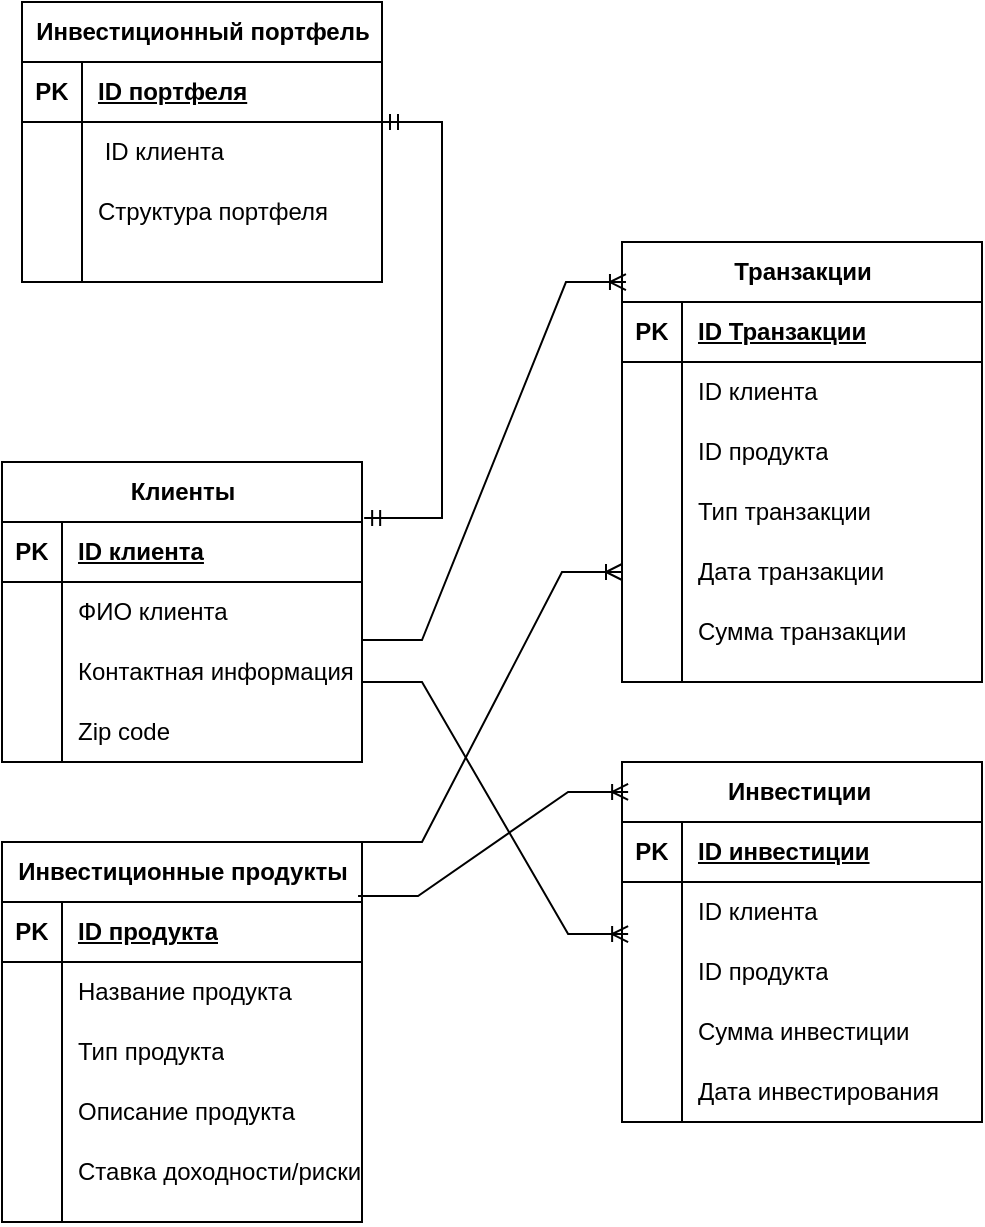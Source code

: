 <mxfile version="24.0.5" type="github">
  <diagram name="Page-1" id="e56a1550-8fbb-45ad-956c-1786394a9013">
    <mxGraphModel dx="1434" dy="1616" grid="1" gridSize="10" guides="1" tooltips="1" connect="1" arrows="1" fold="1" page="1" pageScale="1" pageWidth="1100" pageHeight="850" background="none" math="0" shadow="0">
      <root>
        <mxCell id="0" />
        <mxCell id="1" parent="0" />
        <mxCell id="nEIWV8olAWSCqlN2Je9V-7" value="Клиенты" style="shape=table;startSize=30;container=1;collapsible=1;childLayout=tableLayout;fixedRows=1;rowLines=0;fontStyle=1;align=center;resizeLast=1;html=1;" parent="1" vertex="1">
          <mxGeometry x="90" y="170" width="180" height="150" as="geometry" />
        </mxCell>
        <mxCell id="nEIWV8olAWSCqlN2Je9V-8" value="" style="shape=tableRow;horizontal=0;startSize=0;swimlaneHead=0;swimlaneBody=0;fillColor=none;collapsible=0;dropTarget=0;points=[[0,0.5],[1,0.5]];portConstraint=eastwest;top=0;left=0;right=0;bottom=1;" parent="nEIWV8olAWSCqlN2Je9V-7" vertex="1">
          <mxGeometry y="30" width="180" height="30" as="geometry" />
        </mxCell>
        <mxCell id="nEIWV8olAWSCqlN2Je9V-9" value="PK" style="shape=partialRectangle;connectable=0;fillColor=none;top=0;left=0;bottom=0;right=0;fontStyle=1;overflow=hidden;whiteSpace=wrap;html=1;" parent="nEIWV8olAWSCqlN2Je9V-8" vertex="1">
          <mxGeometry width="30" height="30" as="geometry">
            <mxRectangle width="30" height="30" as="alternateBounds" />
          </mxGeometry>
        </mxCell>
        <mxCell id="nEIWV8olAWSCqlN2Je9V-10" value="ID клиента" style="shape=partialRectangle;connectable=0;fillColor=none;top=0;left=0;bottom=0;right=0;align=left;spacingLeft=6;fontStyle=5;overflow=hidden;whiteSpace=wrap;html=1;" parent="nEIWV8olAWSCqlN2Je9V-8" vertex="1">
          <mxGeometry x="30" width="150" height="30" as="geometry">
            <mxRectangle width="150" height="30" as="alternateBounds" />
          </mxGeometry>
        </mxCell>
        <mxCell id="nEIWV8olAWSCqlN2Je9V-11" value="" style="shape=tableRow;horizontal=0;startSize=0;swimlaneHead=0;swimlaneBody=0;fillColor=none;collapsible=0;dropTarget=0;points=[[0,0.5],[1,0.5]];portConstraint=eastwest;top=0;left=0;right=0;bottom=0;" parent="nEIWV8olAWSCqlN2Je9V-7" vertex="1">
          <mxGeometry y="60" width="180" height="30" as="geometry" />
        </mxCell>
        <mxCell id="nEIWV8olAWSCqlN2Je9V-12" value="" style="shape=partialRectangle;connectable=0;fillColor=none;top=0;left=0;bottom=0;right=0;editable=1;overflow=hidden;whiteSpace=wrap;html=1;" parent="nEIWV8olAWSCqlN2Je9V-11" vertex="1">
          <mxGeometry width="30" height="30" as="geometry">
            <mxRectangle width="30" height="30" as="alternateBounds" />
          </mxGeometry>
        </mxCell>
        <mxCell id="nEIWV8olAWSCqlN2Je9V-13" value="ФИО клиента" style="shape=partialRectangle;connectable=0;fillColor=none;top=0;left=0;bottom=0;right=0;align=left;spacingLeft=6;overflow=hidden;whiteSpace=wrap;html=1;" parent="nEIWV8olAWSCqlN2Je9V-11" vertex="1">
          <mxGeometry x="30" width="150" height="30" as="geometry">
            <mxRectangle width="150" height="30" as="alternateBounds" />
          </mxGeometry>
        </mxCell>
        <mxCell id="nEIWV8olAWSCqlN2Je9V-14" value="" style="shape=tableRow;horizontal=0;startSize=0;swimlaneHead=0;swimlaneBody=0;fillColor=none;collapsible=0;dropTarget=0;points=[[0,0.5],[1,0.5]];portConstraint=eastwest;top=0;left=0;right=0;bottom=0;" parent="nEIWV8olAWSCqlN2Je9V-7" vertex="1">
          <mxGeometry y="90" width="180" height="30" as="geometry" />
        </mxCell>
        <mxCell id="nEIWV8olAWSCqlN2Je9V-15" value="" style="shape=partialRectangle;connectable=0;fillColor=none;top=0;left=0;bottom=0;right=0;editable=1;overflow=hidden;whiteSpace=wrap;html=1;" parent="nEIWV8olAWSCqlN2Je9V-14" vertex="1">
          <mxGeometry width="30" height="30" as="geometry">
            <mxRectangle width="30" height="30" as="alternateBounds" />
          </mxGeometry>
        </mxCell>
        <mxCell id="nEIWV8olAWSCqlN2Je9V-16" value="Контактная информация" style="shape=partialRectangle;connectable=0;fillColor=none;top=0;left=0;bottom=0;right=0;align=left;spacingLeft=6;overflow=hidden;whiteSpace=wrap;html=1;" parent="nEIWV8olAWSCqlN2Je9V-14" vertex="1">
          <mxGeometry x="30" width="150" height="30" as="geometry">
            <mxRectangle width="150" height="30" as="alternateBounds" />
          </mxGeometry>
        </mxCell>
        <mxCell id="nEIWV8olAWSCqlN2Je9V-17" value="" style="shape=tableRow;horizontal=0;startSize=0;swimlaneHead=0;swimlaneBody=0;fillColor=none;collapsible=0;dropTarget=0;points=[[0,0.5],[1,0.5]];portConstraint=eastwest;top=0;left=0;right=0;bottom=0;" parent="nEIWV8olAWSCqlN2Je9V-7" vertex="1">
          <mxGeometry y="120" width="180" height="30" as="geometry" />
        </mxCell>
        <mxCell id="nEIWV8olAWSCqlN2Je9V-18" value="" style="shape=partialRectangle;connectable=0;fillColor=none;top=0;left=0;bottom=0;right=0;editable=1;overflow=hidden;whiteSpace=wrap;html=1;" parent="nEIWV8olAWSCqlN2Je9V-17" vertex="1">
          <mxGeometry width="30" height="30" as="geometry">
            <mxRectangle width="30" height="30" as="alternateBounds" />
          </mxGeometry>
        </mxCell>
        <mxCell id="nEIWV8olAWSCqlN2Je9V-19" value="Zip code" style="shape=partialRectangle;connectable=0;fillColor=none;top=0;left=0;bottom=0;right=0;align=left;spacingLeft=6;overflow=hidden;whiteSpace=wrap;html=1;" parent="nEIWV8olAWSCqlN2Je9V-17" vertex="1">
          <mxGeometry x="30" width="150" height="30" as="geometry">
            <mxRectangle width="150" height="30" as="alternateBounds" />
          </mxGeometry>
        </mxCell>
        <mxCell id="nEIWV8olAWSCqlN2Je9V-53" value="" style="endArrow=none;html=1;rounded=0;" parent="1" edge="1">
          <mxGeometry width="50" height="50" relative="1" as="geometry">
            <mxPoint x="430" y="470" as="sourcePoint" />
            <mxPoint x="430" y="500" as="targetPoint" />
          </mxGeometry>
        </mxCell>
        <mxCell id="nEIWV8olAWSCqlN2Je9V-71" value="" style="endArrow=none;html=1;rounded=0;" parent="1" edge="1">
          <mxGeometry width="50" height="50" relative="1" as="geometry">
            <mxPoint x="430" y="280" as="sourcePoint" />
            <mxPoint x="430" y="210" as="targetPoint" />
          </mxGeometry>
        </mxCell>
        <mxCell id="nEIWV8olAWSCqlN2Je9V-72" value="Инвестиционный портфель" style="shape=table;startSize=30;container=1;collapsible=1;childLayout=tableLayout;fixedRows=1;rowLines=0;fontStyle=1;align=center;resizeLast=1;html=1;" parent="1" vertex="1">
          <mxGeometry x="100" y="-60" width="180" height="140" as="geometry" />
        </mxCell>
        <mxCell id="nEIWV8olAWSCqlN2Je9V-73" value="" style="shape=tableRow;horizontal=0;startSize=0;swimlaneHead=0;swimlaneBody=0;fillColor=none;collapsible=0;dropTarget=0;points=[[0,0.5],[1,0.5]];portConstraint=eastwest;top=0;left=0;right=0;bottom=1;" parent="nEIWV8olAWSCqlN2Je9V-72" vertex="1">
          <mxGeometry y="30" width="180" height="30" as="geometry" />
        </mxCell>
        <mxCell id="nEIWV8olAWSCqlN2Je9V-74" value="PK" style="shape=partialRectangle;connectable=0;fillColor=none;top=0;left=0;bottom=0;right=0;fontStyle=1;overflow=hidden;whiteSpace=wrap;html=1;" parent="nEIWV8olAWSCqlN2Je9V-73" vertex="1">
          <mxGeometry width="30" height="30" as="geometry">
            <mxRectangle width="30" height="30" as="alternateBounds" />
          </mxGeometry>
        </mxCell>
        <mxCell id="nEIWV8olAWSCqlN2Je9V-75" value="ID портфеля" style="shape=partialRectangle;connectable=0;fillColor=none;top=0;left=0;bottom=0;right=0;align=left;spacingLeft=6;fontStyle=5;overflow=hidden;whiteSpace=wrap;html=1;" parent="nEIWV8olAWSCqlN2Je9V-73" vertex="1">
          <mxGeometry x="30" width="150" height="30" as="geometry">
            <mxRectangle width="150" height="30" as="alternateBounds" />
          </mxGeometry>
        </mxCell>
        <mxCell id="nEIWV8olAWSCqlN2Je9V-76" value="" style="shape=tableRow;horizontal=0;startSize=0;swimlaneHead=0;swimlaneBody=0;fillColor=none;collapsible=0;dropTarget=0;points=[[0,0.5],[1,0.5]];portConstraint=eastwest;top=0;left=0;right=0;bottom=0;" parent="nEIWV8olAWSCqlN2Je9V-72" vertex="1">
          <mxGeometry y="60" width="180" height="30" as="geometry" />
        </mxCell>
        <mxCell id="nEIWV8olAWSCqlN2Je9V-77" value="" style="shape=partialRectangle;connectable=0;fillColor=none;top=0;left=0;bottom=0;right=0;editable=1;overflow=hidden;whiteSpace=wrap;html=1;" parent="nEIWV8olAWSCqlN2Je9V-76" vertex="1">
          <mxGeometry width="30" height="30" as="geometry">
            <mxRectangle width="30" height="30" as="alternateBounds" />
          </mxGeometry>
        </mxCell>
        <mxCell id="nEIWV8olAWSCqlN2Je9V-78" value="&amp;nbsp;ID клиента" style="shape=partialRectangle;connectable=0;fillColor=none;top=0;left=0;bottom=0;right=0;align=left;spacingLeft=6;overflow=hidden;whiteSpace=wrap;html=1;" parent="nEIWV8olAWSCqlN2Je9V-76" vertex="1">
          <mxGeometry x="30" width="150" height="30" as="geometry">
            <mxRectangle width="150" height="30" as="alternateBounds" />
          </mxGeometry>
        </mxCell>
        <mxCell id="nEIWV8olAWSCqlN2Je9V-79" value="" style="shape=tableRow;horizontal=0;startSize=0;swimlaneHead=0;swimlaneBody=0;fillColor=none;collapsible=0;dropTarget=0;points=[[0,0.5],[1,0.5]];portConstraint=eastwest;top=0;left=0;right=0;bottom=0;" parent="nEIWV8olAWSCqlN2Je9V-72" vertex="1">
          <mxGeometry y="90" width="180" height="30" as="geometry" />
        </mxCell>
        <mxCell id="nEIWV8olAWSCqlN2Je9V-80" value="" style="shape=partialRectangle;connectable=0;fillColor=none;top=0;left=0;bottom=0;right=0;editable=1;overflow=hidden;whiteSpace=wrap;html=1;" parent="nEIWV8olAWSCqlN2Je9V-79" vertex="1">
          <mxGeometry width="30" height="30" as="geometry">
            <mxRectangle width="30" height="30" as="alternateBounds" />
          </mxGeometry>
        </mxCell>
        <mxCell id="nEIWV8olAWSCqlN2Je9V-81" value="Структура портфеля" style="shape=partialRectangle;connectable=0;fillColor=none;top=0;left=0;bottom=0;right=0;align=left;spacingLeft=6;overflow=hidden;whiteSpace=wrap;html=1;" parent="nEIWV8olAWSCqlN2Je9V-79" vertex="1">
          <mxGeometry x="30" width="150" height="30" as="geometry">
            <mxRectangle width="150" height="30" as="alternateBounds" />
          </mxGeometry>
        </mxCell>
        <mxCell id="nEIWV8olAWSCqlN2Je9V-82" value="" style="shape=tableRow;horizontal=0;startSize=0;swimlaneHead=0;swimlaneBody=0;fillColor=none;collapsible=0;dropTarget=0;points=[[0,0.5],[1,0.5]];portConstraint=eastwest;top=0;left=0;right=0;bottom=0;" parent="nEIWV8olAWSCqlN2Je9V-72" vertex="1">
          <mxGeometry y="120" width="180" height="20" as="geometry" />
        </mxCell>
        <mxCell id="nEIWV8olAWSCqlN2Je9V-83" value="" style="shape=partialRectangle;connectable=0;fillColor=none;top=0;left=0;bottom=0;right=0;editable=1;overflow=hidden;whiteSpace=wrap;html=1;" parent="nEIWV8olAWSCqlN2Je9V-82" vertex="1">
          <mxGeometry width="30" height="20" as="geometry">
            <mxRectangle width="30" height="20" as="alternateBounds" />
          </mxGeometry>
        </mxCell>
        <mxCell id="nEIWV8olAWSCqlN2Je9V-84" value="" style="shape=partialRectangle;connectable=0;fillColor=none;top=0;left=0;bottom=0;right=0;align=left;spacingLeft=6;overflow=hidden;whiteSpace=wrap;html=1;" parent="nEIWV8olAWSCqlN2Je9V-82" vertex="1">
          <mxGeometry x="30" width="150" height="20" as="geometry">
            <mxRectangle width="150" height="20" as="alternateBounds" />
          </mxGeometry>
        </mxCell>
        <mxCell id="nEIWV8olAWSCqlN2Je9V-85" value="" style="group" parent="1" vertex="1" connectable="0">
          <mxGeometry x="400" y="320" width="180" height="180" as="geometry" />
        </mxCell>
        <mxCell id="nEIWV8olAWSCqlN2Je9V-86" value="" style="group" parent="nEIWV8olAWSCqlN2Je9V-85" vertex="1" connectable="0">
          <mxGeometry width="180" height="180" as="geometry" />
        </mxCell>
        <mxCell id="nEIWV8olAWSCqlN2Je9V-87" value="" style="group" parent="nEIWV8olAWSCqlN2Je9V-86" vertex="1" connectable="0">
          <mxGeometry width="180" height="180" as="geometry" />
        </mxCell>
        <mxCell id="nEIWV8olAWSCqlN2Je9V-52" value="Сумма инвестиции" style="shape=partialRectangle;connectable=0;fillColor=none;top=0;left=0;bottom=0;right=0;align=left;spacingLeft=6;overflow=hidden;whiteSpace=wrap;html=1;" parent="nEIWV8olAWSCqlN2Je9V-87" vertex="1">
          <mxGeometry x="30" y="120" width="150" height="30" as="geometry">
            <mxRectangle width="150" height="30" as="alternateBounds" />
          </mxGeometry>
        </mxCell>
        <mxCell id="nEIWV8olAWSCqlN2Je9V-110" value="" style="group" parent="nEIWV8olAWSCqlN2Je9V-87" vertex="1" connectable="0">
          <mxGeometry width="180" height="180" as="geometry" />
        </mxCell>
        <mxCell id="nEIWV8olAWSCqlN2Je9V-36" value="Инвестиции&amp;nbsp;" style="shape=table;startSize=30;container=1;collapsible=1;childLayout=tableLayout;fixedRows=1;rowLines=0;fontStyle=1;align=center;resizeLast=1;html=1;" parent="nEIWV8olAWSCqlN2Je9V-110" vertex="1">
          <mxGeometry width="180" height="180" as="geometry" />
        </mxCell>
        <mxCell id="nEIWV8olAWSCqlN2Je9V-37" value="" style="shape=tableRow;horizontal=0;startSize=0;swimlaneHead=0;swimlaneBody=0;fillColor=none;collapsible=0;dropTarget=0;points=[[0,0.5],[1,0.5]];portConstraint=eastwest;top=0;left=0;right=0;bottom=1;" parent="nEIWV8olAWSCqlN2Je9V-36" vertex="1">
          <mxGeometry y="30" width="180" height="30" as="geometry" />
        </mxCell>
        <mxCell id="nEIWV8olAWSCqlN2Je9V-38" value="PK" style="shape=partialRectangle;connectable=0;fillColor=none;top=0;left=0;bottom=0;right=0;fontStyle=1;overflow=hidden;whiteSpace=wrap;html=1;" parent="nEIWV8olAWSCqlN2Je9V-37" vertex="1">
          <mxGeometry width="30" height="30" as="geometry">
            <mxRectangle width="30" height="30" as="alternateBounds" />
          </mxGeometry>
        </mxCell>
        <mxCell id="nEIWV8olAWSCqlN2Je9V-39" value="ID инвестиции" style="shape=partialRectangle;connectable=0;fillColor=none;top=0;left=0;bottom=0;right=0;align=left;spacingLeft=6;fontStyle=5;overflow=hidden;whiteSpace=wrap;html=1;" parent="nEIWV8olAWSCqlN2Je9V-37" vertex="1">
          <mxGeometry x="30" width="150" height="30" as="geometry">
            <mxRectangle width="150" height="30" as="alternateBounds" />
          </mxGeometry>
        </mxCell>
        <mxCell id="nEIWV8olAWSCqlN2Je9V-40" value="" style="shape=tableRow;horizontal=0;startSize=0;swimlaneHead=0;swimlaneBody=0;fillColor=none;collapsible=0;dropTarget=0;points=[[0,0.5],[1,0.5]];portConstraint=eastwest;top=0;left=0;right=0;bottom=0;" parent="nEIWV8olAWSCqlN2Je9V-36" vertex="1">
          <mxGeometry y="60" width="180" height="30" as="geometry" />
        </mxCell>
        <mxCell id="nEIWV8olAWSCqlN2Je9V-41" value="" style="shape=partialRectangle;connectable=0;fillColor=none;top=0;left=0;bottom=0;right=0;editable=1;overflow=hidden;whiteSpace=wrap;html=1;" parent="nEIWV8olAWSCqlN2Je9V-40" vertex="1">
          <mxGeometry width="30" height="30" as="geometry">
            <mxRectangle width="30" height="30" as="alternateBounds" />
          </mxGeometry>
        </mxCell>
        <mxCell id="nEIWV8olAWSCqlN2Je9V-42" value="ID клиента" style="shape=partialRectangle;connectable=0;fillColor=none;top=0;left=0;bottom=0;right=0;align=left;spacingLeft=6;overflow=hidden;whiteSpace=wrap;html=1;" parent="nEIWV8olAWSCqlN2Je9V-40" vertex="1">
          <mxGeometry x="30" width="150" height="30" as="geometry">
            <mxRectangle width="150" height="30" as="alternateBounds" />
          </mxGeometry>
        </mxCell>
        <mxCell id="nEIWV8olAWSCqlN2Je9V-43" value="" style="shape=tableRow;horizontal=0;startSize=0;swimlaneHead=0;swimlaneBody=0;fillColor=none;collapsible=0;dropTarget=0;points=[[0,0.5],[1,0.5]];portConstraint=eastwest;top=0;left=0;right=0;bottom=0;" parent="nEIWV8olAWSCqlN2Je9V-36" vertex="1">
          <mxGeometry y="90" width="180" height="30" as="geometry" />
        </mxCell>
        <mxCell id="nEIWV8olAWSCqlN2Je9V-44" value="" style="shape=partialRectangle;connectable=0;fillColor=none;top=0;left=0;bottom=0;right=0;editable=1;overflow=hidden;whiteSpace=wrap;html=1;" parent="nEIWV8olAWSCqlN2Je9V-43" vertex="1">
          <mxGeometry width="30" height="30" as="geometry">
            <mxRectangle width="30" height="30" as="alternateBounds" />
          </mxGeometry>
        </mxCell>
        <mxCell id="nEIWV8olAWSCqlN2Je9V-45" value="ID продукта" style="shape=partialRectangle;connectable=0;fillColor=none;top=0;left=0;bottom=0;right=0;align=left;spacingLeft=6;overflow=hidden;whiteSpace=wrap;html=1;" parent="nEIWV8olAWSCqlN2Je9V-43" vertex="1">
          <mxGeometry x="30" width="150" height="30" as="geometry">
            <mxRectangle width="150" height="30" as="alternateBounds" />
          </mxGeometry>
        </mxCell>
        <mxCell id="nEIWV8olAWSCqlN2Je9V-46" value="" style="shape=tableRow;horizontal=0;startSize=0;swimlaneHead=0;swimlaneBody=0;fillColor=none;collapsible=0;dropTarget=0;points=[[0,0.5],[1,0.5]];portConstraint=eastwest;top=0;left=0;right=0;bottom=0;" parent="nEIWV8olAWSCqlN2Je9V-36" vertex="1">
          <mxGeometry y="120" width="180" height="30" as="geometry" />
        </mxCell>
        <mxCell id="nEIWV8olAWSCqlN2Je9V-47" value="" style="shape=partialRectangle;connectable=0;fillColor=none;top=0;left=0;bottom=0;right=0;editable=1;overflow=hidden;whiteSpace=wrap;html=1;" parent="nEIWV8olAWSCqlN2Je9V-46" vertex="1">
          <mxGeometry width="30" height="30" as="geometry">
            <mxRectangle width="30" height="30" as="alternateBounds" />
          </mxGeometry>
        </mxCell>
        <mxCell id="nEIWV8olAWSCqlN2Je9V-48" value="" style="shape=partialRectangle;connectable=0;fillColor=none;top=0;left=0;bottom=0;right=0;align=left;spacingLeft=6;overflow=hidden;whiteSpace=wrap;html=1;" parent="nEIWV8olAWSCqlN2Je9V-46" vertex="1">
          <mxGeometry x="30" width="150" height="30" as="geometry">
            <mxRectangle width="150" height="30" as="alternateBounds" />
          </mxGeometry>
        </mxCell>
        <mxCell id="nEIWV8olAWSCqlN2Je9V-50" value="Дата инвестирования" style="shape=partialRectangle;connectable=0;fillColor=none;top=0;left=0;bottom=0;right=0;align=left;spacingLeft=6;overflow=hidden;whiteSpace=wrap;html=1;" parent="nEIWV8olAWSCqlN2Je9V-110" vertex="1">
          <mxGeometry x="30" y="150" width="150" height="30" as="geometry">
            <mxRectangle width="150" height="30" as="alternateBounds" />
          </mxGeometry>
        </mxCell>
        <mxCell id="nEIWV8olAWSCqlN2Je9V-101" value="" style="group" parent="1" vertex="1" connectable="0">
          <mxGeometry x="400" y="60" width="180" height="220" as="geometry" />
        </mxCell>
        <mxCell id="nEIWV8olAWSCqlN2Je9V-56" value="Транзакции" style="shape=table;startSize=30;container=1;collapsible=1;childLayout=tableLayout;fixedRows=1;rowLines=0;fontStyle=1;align=center;resizeLast=1;html=1;" parent="nEIWV8olAWSCqlN2Je9V-101" vertex="1">
          <mxGeometry width="180" height="220" as="geometry" />
        </mxCell>
        <mxCell id="nEIWV8olAWSCqlN2Je9V-57" value="" style="shape=tableRow;horizontal=0;startSize=0;swimlaneHead=0;swimlaneBody=0;fillColor=none;collapsible=0;dropTarget=0;points=[[0,0.5],[1,0.5]];portConstraint=eastwest;top=0;left=0;right=0;bottom=1;" parent="nEIWV8olAWSCqlN2Je9V-56" vertex="1">
          <mxGeometry y="30" width="180" height="30" as="geometry" />
        </mxCell>
        <mxCell id="nEIWV8olAWSCqlN2Je9V-58" value="PK" style="shape=partialRectangle;connectable=0;fillColor=none;top=0;left=0;bottom=0;right=0;fontStyle=1;overflow=hidden;whiteSpace=wrap;html=1;" parent="nEIWV8olAWSCqlN2Je9V-57" vertex="1">
          <mxGeometry width="30" height="30" as="geometry">
            <mxRectangle width="30" height="30" as="alternateBounds" />
          </mxGeometry>
        </mxCell>
        <mxCell id="nEIWV8olAWSCqlN2Je9V-59" value="ID Транзакции" style="shape=partialRectangle;connectable=0;fillColor=none;top=0;left=0;bottom=0;right=0;align=left;spacingLeft=6;fontStyle=5;overflow=hidden;whiteSpace=wrap;html=1;" parent="nEIWV8olAWSCqlN2Je9V-57" vertex="1">
          <mxGeometry x="30" width="150" height="30" as="geometry">
            <mxRectangle width="150" height="30" as="alternateBounds" />
          </mxGeometry>
        </mxCell>
        <mxCell id="nEIWV8olAWSCqlN2Je9V-60" value="" style="shape=tableRow;horizontal=0;startSize=0;swimlaneHead=0;swimlaneBody=0;fillColor=none;collapsible=0;dropTarget=0;points=[[0,0.5],[1,0.5]];portConstraint=eastwest;top=0;left=0;right=0;bottom=0;" parent="nEIWV8olAWSCqlN2Je9V-56" vertex="1">
          <mxGeometry y="60" width="180" height="30" as="geometry" />
        </mxCell>
        <mxCell id="nEIWV8olAWSCqlN2Je9V-61" value="" style="shape=partialRectangle;connectable=0;fillColor=none;top=0;left=0;bottom=0;right=0;editable=1;overflow=hidden;whiteSpace=wrap;html=1;" parent="nEIWV8olAWSCqlN2Je9V-60" vertex="1">
          <mxGeometry width="30" height="30" as="geometry">
            <mxRectangle width="30" height="30" as="alternateBounds" />
          </mxGeometry>
        </mxCell>
        <mxCell id="nEIWV8olAWSCqlN2Je9V-62" value="ID клиента" style="shape=partialRectangle;connectable=0;fillColor=none;top=0;left=0;bottom=0;right=0;align=left;spacingLeft=6;overflow=hidden;whiteSpace=wrap;html=1;" parent="nEIWV8olAWSCqlN2Je9V-60" vertex="1">
          <mxGeometry x="30" width="150" height="30" as="geometry">
            <mxRectangle width="150" height="30" as="alternateBounds" />
          </mxGeometry>
        </mxCell>
        <mxCell id="nEIWV8olAWSCqlN2Je9V-63" value="" style="shape=tableRow;horizontal=0;startSize=0;swimlaneHead=0;swimlaneBody=0;fillColor=none;collapsible=0;dropTarget=0;points=[[0,0.5],[1,0.5]];portConstraint=eastwest;top=0;left=0;right=0;bottom=0;" parent="nEIWV8olAWSCqlN2Je9V-56" vertex="1">
          <mxGeometry y="90" width="180" height="30" as="geometry" />
        </mxCell>
        <mxCell id="nEIWV8olAWSCqlN2Je9V-64" value="" style="shape=partialRectangle;connectable=0;fillColor=none;top=0;left=0;bottom=0;right=0;editable=1;overflow=hidden;whiteSpace=wrap;html=1;" parent="nEIWV8olAWSCqlN2Je9V-63" vertex="1">
          <mxGeometry width="30" height="30" as="geometry">
            <mxRectangle width="30" height="30" as="alternateBounds" />
          </mxGeometry>
        </mxCell>
        <mxCell id="nEIWV8olAWSCqlN2Je9V-65" value="ID продукта" style="shape=partialRectangle;connectable=0;fillColor=none;top=0;left=0;bottom=0;right=0;align=left;spacingLeft=6;overflow=hidden;whiteSpace=wrap;html=1;" parent="nEIWV8olAWSCqlN2Je9V-63" vertex="1">
          <mxGeometry x="30" width="150" height="30" as="geometry">
            <mxRectangle width="150" height="30" as="alternateBounds" />
          </mxGeometry>
        </mxCell>
        <mxCell id="nEIWV8olAWSCqlN2Je9V-66" value="" style="shape=tableRow;horizontal=0;startSize=0;swimlaneHead=0;swimlaneBody=0;fillColor=none;collapsible=0;dropTarget=0;points=[[0,0.5],[1,0.5]];portConstraint=eastwest;top=0;left=0;right=0;bottom=0;" parent="nEIWV8olAWSCqlN2Je9V-56" vertex="1">
          <mxGeometry y="120" width="180" height="30" as="geometry" />
        </mxCell>
        <mxCell id="nEIWV8olAWSCqlN2Je9V-67" value="" style="shape=partialRectangle;connectable=0;fillColor=none;top=0;left=0;bottom=0;right=0;editable=1;overflow=hidden;whiteSpace=wrap;html=1;" parent="nEIWV8olAWSCqlN2Je9V-66" vertex="1">
          <mxGeometry width="30" height="30" as="geometry">
            <mxRectangle width="30" height="30" as="alternateBounds" />
          </mxGeometry>
        </mxCell>
        <mxCell id="nEIWV8olAWSCqlN2Je9V-68" value="Тип транзакции" style="shape=partialRectangle;connectable=0;fillColor=none;top=0;left=0;bottom=0;right=0;align=left;spacingLeft=6;overflow=hidden;whiteSpace=wrap;html=1;" parent="nEIWV8olAWSCqlN2Je9V-66" vertex="1">
          <mxGeometry x="30" width="150" height="30" as="geometry">
            <mxRectangle width="150" height="30" as="alternateBounds" />
          </mxGeometry>
        </mxCell>
        <mxCell id="nEIWV8olAWSCqlN2Je9V-69" value="Дата транзакции" style="shape=partialRectangle;connectable=0;fillColor=none;top=0;left=0;bottom=0;right=0;align=left;spacingLeft=6;overflow=hidden;whiteSpace=wrap;html=1;" parent="nEIWV8olAWSCqlN2Je9V-101" vertex="1">
          <mxGeometry x="30" y="150" width="150" height="30" as="geometry">
            <mxRectangle width="150" height="30" as="alternateBounds" />
          </mxGeometry>
        </mxCell>
        <mxCell id="nEIWV8olAWSCqlN2Je9V-70" value="Сумма транзакции" style="shape=partialRectangle;connectable=0;fillColor=none;top=0;left=0;bottom=0;right=0;align=left;spacingLeft=6;overflow=hidden;whiteSpace=wrap;html=1;" parent="nEIWV8olAWSCqlN2Je9V-101" vertex="1">
          <mxGeometry x="30" y="180" width="150" height="30" as="geometry">
            <mxRectangle width="150" height="30" as="alternateBounds" />
          </mxGeometry>
        </mxCell>
        <mxCell id="nEIWV8olAWSCqlN2Je9V-109" value="" style="group" parent="1" vertex="1" connectable="0">
          <mxGeometry x="90" y="360" width="180" height="190" as="geometry" />
        </mxCell>
        <mxCell id="nEIWV8olAWSCqlN2Je9V-20" value="Инвестиционные продукты" style="shape=table;startSize=30;container=1;collapsible=1;childLayout=tableLayout;fixedRows=1;rowLines=0;fontStyle=1;align=center;resizeLast=1;html=1;" parent="nEIWV8olAWSCqlN2Je9V-109" vertex="1">
          <mxGeometry width="180" height="190" as="geometry">
            <mxRectangle x="600" y="390" width="190" height="30" as="alternateBounds" />
          </mxGeometry>
        </mxCell>
        <mxCell id="nEIWV8olAWSCqlN2Je9V-21" value="" style="shape=tableRow;horizontal=0;startSize=0;swimlaneHead=0;swimlaneBody=0;fillColor=none;collapsible=0;dropTarget=0;points=[[0,0.5],[1,0.5]];portConstraint=eastwest;top=0;left=0;right=0;bottom=1;" parent="nEIWV8olAWSCqlN2Je9V-20" vertex="1">
          <mxGeometry y="30" width="180" height="30" as="geometry" />
        </mxCell>
        <mxCell id="nEIWV8olAWSCqlN2Je9V-22" value="PK" style="shape=partialRectangle;connectable=0;fillColor=none;top=0;left=0;bottom=0;right=0;fontStyle=1;overflow=hidden;whiteSpace=wrap;html=1;" parent="nEIWV8olAWSCqlN2Je9V-21" vertex="1">
          <mxGeometry width="30" height="30" as="geometry">
            <mxRectangle width="30" height="30" as="alternateBounds" />
          </mxGeometry>
        </mxCell>
        <mxCell id="nEIWV8olAWSCqlN2Je9V-23" value="ID продукта" style="shape=partialRectangle;connectable=0;fillColor=none;top=0;left=0;bottom=0;right=0;align=left;spacingLeft=6;fontStyle=5;overflow=hidden;whiteSpace=wrap;html=1;" parent="nEIWV8olAWSCqlN2Je9V-21" vertex="1">
          <mxGeometry x="30" width="150" height="30" as="geometry">
            <mxRectangle width="150" height="30" as="alternateBounds" />
          </mxGeometry>
        </mxCell>
        <mxCell id="nEIWV8olAWSCqlN2Je9V-24" value="" style="shape=tableRow;horizontal=0;startSize=0;swimlaneHead=0;swimlaneBody=0;fillColor=none;collapsible=0;dropTarget=0;points=[[0,0.5],[1,0.5]];portConstraint=eastwest;top=0;left=0;right=0;bottom=0;" parent="nEIWV8olAWSCqlN2Je9V-20" vertex="1">
          <mxGeometry y="60" width="180" height="30" as="geometry" />
        </mxCell>
        <mxCell id="nEIWV8olAWSCqlN2Je9V-25" value="" style="shape=partialRectangle;connectable=0;fillColor=none;top=0;left=0;bottom=0;right=0;editable=1;overflow=hidden;whiteSpace=wrap;html=1;" parent="nEIWV8olAWSCqlN2Je9V-24" vertex="1">
          <mxGeometry width="30" height="30" as="geometry">
            <mxRectangle width="30" height="30" as="alternateBounds" />
          </mxGeometry>
        </mxCell>
        <mxCell id="nEIWV8olAWSCqlN2Je9V-26" value="Название продукта" style="shape=partialRectangle;connectable=0;fillColor=none;top=0;left=0;bottom=0;right=0;align=left;spacingLeft=6;overflow=hidden;whiteSpace=wrap;html=1;" parent="nEIWV8olAWSCqlN2Je9V-24" vertex="1">
          <mxGeometry x="30" width="150" height="30" as="geometry">
            <mxRectangle width="150" height="30" as="alternateBounds" />
          </mxGeometry>
        </mxCell>
        <mxCell id="nEIWV8olAWSCqlN2Je9V-27" value="" style="shape=tableRow;horizontal=0;startSize=0;swimlaneHead=0;swimlaneBody=0;fillColor=none;collapsible=0;dropTarget=0;points=[[0,0.5],[1,0.5]];portConstraint=eastwest;top=0;left=0;right=0;bottom=0;" parent="nEIWV8olAWSCqlN2Je9V-20" vertex="1">
          <mxGeometry y="90" width="180" height="30" as="geometry" />
        </mxCell>
        <mxCell id="nEIWV8olAWSCqlN2Je9V-28" value="" style="shape=partialRectangle;connectable=0;fillColor=none;top=0;left=0;bottom=0;right=0;editable=1;overflow=hidden;whiteSpace=wrap;html=1;" parent="nEIWV8olAWSCqlN2Je9V-27" vertex="1">
          <mxGeometry width="30" height="30" as="geometry">
            <mxRectangle width="30" height="30" as="alternateBounds" />
          </mxGeometry>
        </mxCell>
        <mxCell id="nEIWV8olAWSCqlN2Je9V-29" value="Тип продукта" style="shape=partialRectangle;connectable=0;fillColor=none;top=0;left=0;bottom=0;right=0;align=left;spacingLeft=6;overflow=hidden;whiteSpace=wrap;html=1;" parent="nEIWV8olAWSCqlN2Je9V-27" vertex="1">
          <mxGeometry x="30" width="150" height="30" as="geometry">
            <mxRectangle width="150" height="30" as="alternateBounds" />
          </mxGeometry>
        </mxCell>
        <mxCell id="nEIWV8olAWSCqlN2Je9V-30" value="" style="shape=tableRow;horizontal=0;startSize=0;swimlaneHead=0;swimlaneBody=0;fillColor=none;collapsible=0;dropTarget=0;points=[[0,0.5],[1,0.5]];portConstraint=eastwest;top=0;left=0;right=0;bottom=0;" parent="nEIWV8olAWSCqlN2Je9V-20" vertex="1">
          <mxGeometry y="120" width="180" height="30" as="geometry" />
        </mxCell>
        <mxCell id="nEIWV8olAWSCqlN2Je9V-31" value="" style="shape=partialRectangle;connectable=0;fillColor=none;top=0;left=0;bottom=0;right=0;editable=1;overflow=hidden;whiteSpace=wrap;html=1;" parent="nEIWV8olAWSCqlN2Je9V-30" vertex="1">
          <mxGeometry width="30" height="30" as="geometry">
            <mxRectangle width="30" height="30" as="alternateBounds" />
          </mxGeometry>
        </mxCell>
        <mxCell id="nEIWV8olAWSCqlN2Je9V-32" value="Описание продукта" style="shape=partialRectangle;connectable=0;fillColor=none;top=0;left=0;bottom=0;right=0;align=left;spacingLeft=6;overflow=hidden;whiteSpace=wrap;html=1;" parent="nEIWV8olAWSCqlN2Je9V-30" vertex="1">
          <mxGeometry x="30" width="150" height="30" as="geometry">
            <mxRectangle width="150" height="30" as="alternateBounds" />
          </mxGeometry>
        </mxCell>
        <mxCell id="nEIWV8olAWSCqlN2Je9V-34" value="Ставка доходности/риски" style="shape=partialRectangle;connectable=0;fillColor=none;top=0;left=0;bottom=0;right=0;align=left;spacingLeft=6;overflow=hidden;whiteSpace=wrap;html=1;" parent="nEIWV8olAWSCqlN2Je9V-109" vertex="1">
          <mxGeometry x="30" y="150" width="150" height="30" as="geometry">
            <mxRectangle width="150" height="30" as="alternateBounds" />
          </mxGeometry>
        </mxCell>
        <mxCell id="nEIWV8olAWSCqlN2Je9V-35" value="" style="endArrow=none;html=1;rounded=0;" parent="nEIWV8olAWSCqlN2Je9V-109" edge="1">
          <mxGeometry width="50" height="50" relative="1" as="geometry">
            <mxPoint x="30" y="190" as="sourcePoint" />
            <mxPoint x="30" y="150" as="targetPoint" />
          </mxGeometry>
        </mxCell>
        <mxCell id="nEIWV8olAWSCqlN2Je9V-111" value="" style="edgeStyle=entityRelationEdgeStyle;fontSize=12;html=1;endArrow=ERoneToMany;rounded=0;entryX=0.011;entryY=0.091;entryDx=0;entryDy=0;entryPerimeter=0;" parent="1" target="nEIWV8olAWSCqlN2Je9V-56" edge="1">
          <mxGeometry width="100" height="100" relative="1" as="geometry">
            <mxPoint x="270" y="259" as="sourcePoint" />
            <mxPoint x="670" y="300" as="targetPoint" />
          </mxGeometry>
        </mxCell>
        <mxCell id="nEIWV8olAWSCqlN2Je9V-113" value="" style="edgeStyle=entityRelationEdgeStyle;fontSize=12;html=1;endArrow=ERmandOne;startArrow=ERmandOne;rounded=0;entryX=1.006;entryY=-0.067;entryDx=0;entryDy=0;entryPerimeter=0;" parent="1" target="nEIWV8olAWSCqlN2Je9V-8" edge="1">
          <mxGeometry width="100" height="100" relative="1" as="geometry">
            <mxPoint x="280" as="sourcePoint" />
            <mxPoint x="670" y="190" as="targetPoint" />
          </mxGeometry>
        </mxCell>
        <mxCell id="nEIWV8olAWSCqlN2Je9V-114" value="" style="edgeStyle=entityRelationEdgeStyle;fontSize=12;html=1;endArrow=ERoneToMany;rounded=0;entryX=0.017;entryY=0.867;entryDx=0;entryDy=0;exitX=1.017;exitY=-0.033;exitDx=0;exitDy=0;exitPerimeter=0;entryPerimeter=0;" parent="1" target="nEIWV8olAWSCqlN2Je9V-40" edge="1">
          <mxGeometry width="100" height="100" relative="1" as="geometry">
            <mxPoint x="270.0" y="280" as="sourcePoint" />
            <mxPoint x="376.94" y="605.99" as="targetPoint" />
          </mxGeometry>
        </mxCell>
        <mxCell id="hZhGPwu8CeR-noiiIA_R-1" value="" style="edgeStyle=entityRelationEdgeStyle;fontSize=12;html=1;endArrow=ERoneToMany;rounded=0;entryX=0;entryY=0.75;entryDx=0;entryDy=0;exitX=1;exitY=0;exitDx=0;exitDy=0;" edge="1" parent="1" source="nEIWV8olAWSCqlN2Je9V-20" target="nEIWV8olAWSCqlN2Je9V-56">
          <mxGeometry width="100" height="100" relative="1" as="geometry">
            <mxPoint x="280" y="269" as="sourcePoint" />
            <mxPoint x="412" y="90" as="targetPoint" />
          </mxGeometry>
        </mxCell>
        <mxCell id="hZhGPwu8CeR-noiiIA_R-2" value="" style="edgeStyle=entityRelationEdgeStyle;fontSize=12;html=1;endArrow=ERoneToMany;rounded=0;entryX=0.017;entryY=0.083;entryDx=0;entryDy=0;exitX=0.989;exitY=-0.1;exitDx=0;exitDy=0;exitPerimeter=0;entryPerimeter=0;" edge="1" parent="1" source="nEIWV8olAWSCqlN2Je9V-21" target="nEIWV8olAWSCqlN2Je9V-36">
          <mxGeometry width="100" height="100" relative="1" as="geometry">
            <mxPoint x="280" y="370" as="sourcePoint" />
            <mxPoint x="410" y="235" as="targetPoint" />
          </mxGeometry>
        </mxCell>
      </root>
    </mxGraphModel>
  </diagram>
</mxfile>
